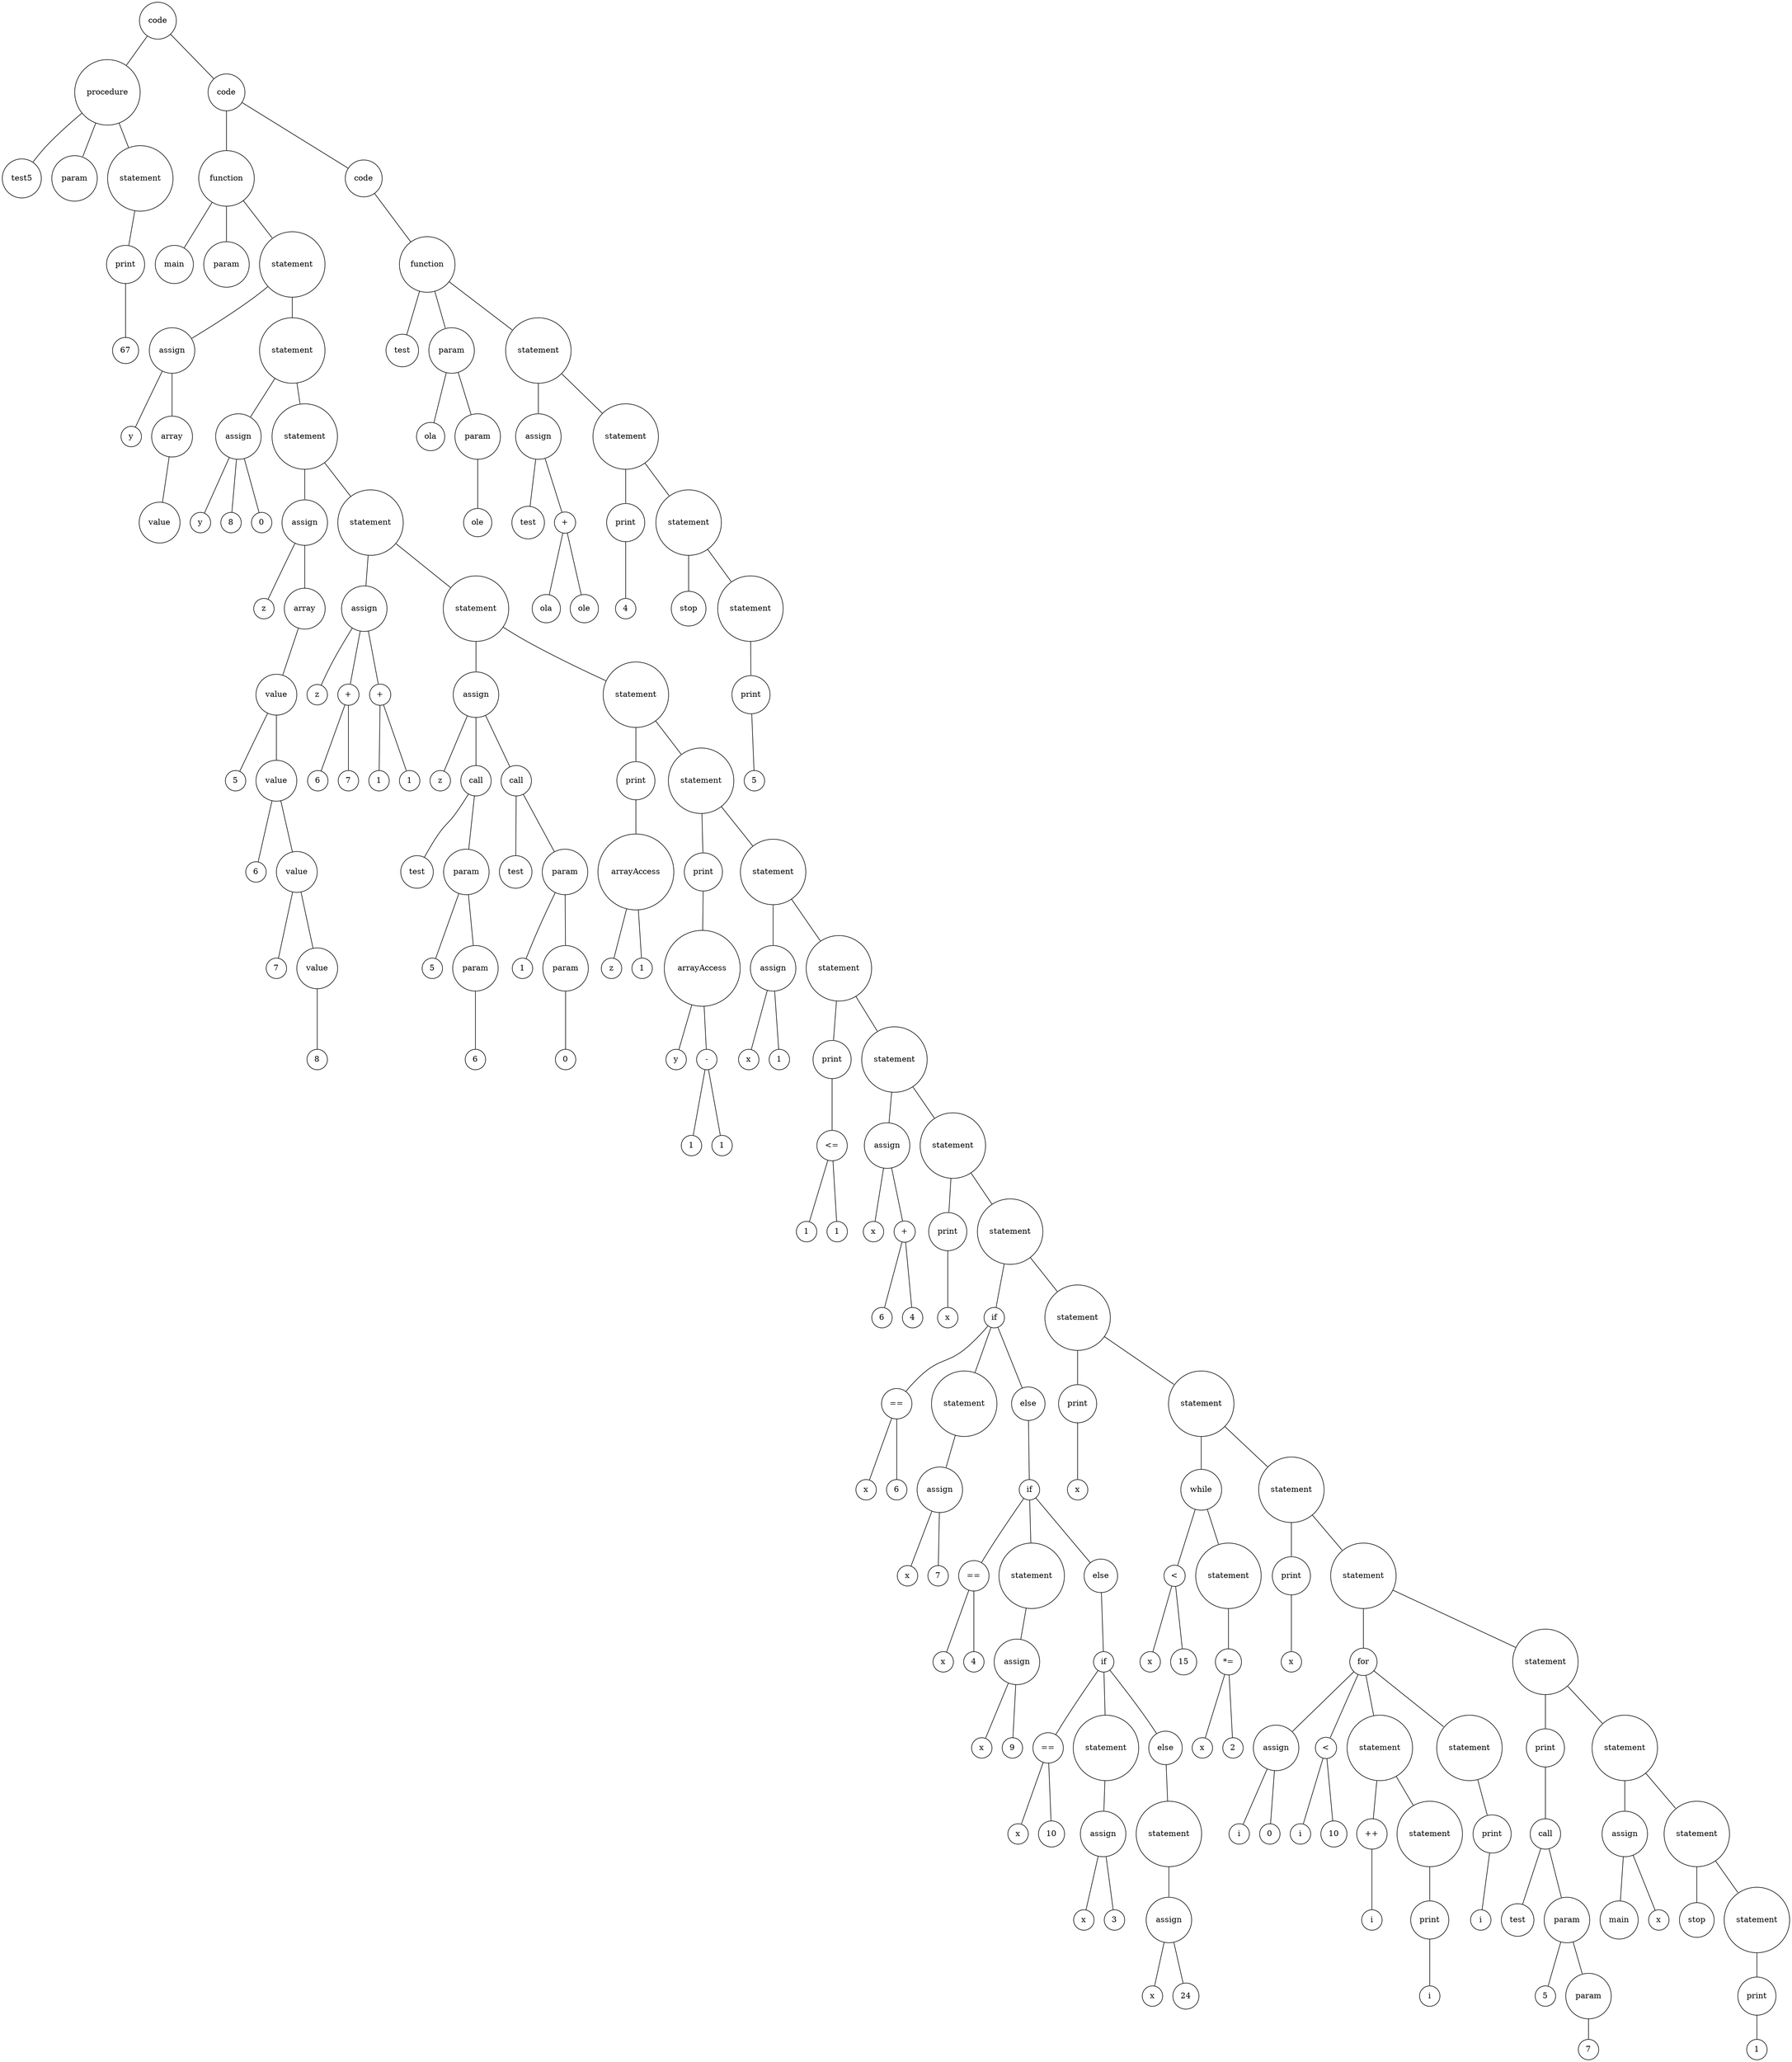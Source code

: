 digraph {
	node [shape=circle]
	"2c8f9eb6-9de9-44ce-8f07-63b9eb877b6e" [label=code]
	"5fee8f75-67a2-496e-8b21-9f6dcb23f8b4" [label=procedure]
	"32b85e13-a936-4725-b562-953753692402" [label=test5]
	"5fee8f75-67a2-496e-8b21-9f6dcb23f8b4" -> "32b85e13-a936-4725-b562-953753692402" [arrowsize=0]
	"55aa3ee5-001a-4bf2-b9fb-02af38431c17" [label=param]
	"5fee8f75-67a2-496e-8b21-9f6dcb23f8b4" -> "55aa3ee5-001a-4bf2-b9fb-02af38431c17" [arrowsize=0]
	"6e5a8e04-2cd6-4a2c-9b18-50c1e9a61530" [label=statement]
	"ddc94641-9dca-4e70-a36c-d3092d046314" [label=print]
	"113900f0-2637-4a83-9f4c-1f2e918bd3ae" [label=67]
	"ddc94641-9dca-4e70-a36c-d3092d046314" -> "113900f0-2637-4a83-9f4c-1f2e918bd3ae" [arrowsize=0]
	"6e5a8e04-2cd6-4a2c-9b18-50c1e9a61530" -> "ddc94641-9dca-4e70-a36c-d3092d046314" [arrowsize=0]
	"5fee8f75-67a2-496e-8b21-9f6dcb23f8b4" -> "6e5a8e04-2cd6-4a2c-9b18-50c1e9a61530" [arrowsize=0]
	"2c8f9eb6-9de9-44ce-8f07-63b9eb877b6e" -> "5fee8f75-67a2-496e-8b21-9f6dcb23f8b4" [arrowsize=0]
	"757ed7cb-8d58-40e4-9432-c8edf8032128" [label=code]
	"4f05a068-0193-4e7e-80dc-ee74d1a840d7" [label=function]
	"976a1d4d-377e-4ede-b7db-ad9d55368065" [label=main]
	"4f05a068-0193-4e7e-80dc-ee74d1a840d7" -> "976a1d4d-377e-4ede-b7db-ad9d55368065" [arrowsize=0]
	"35efda1c-e7ef-4df1-af29-f27ca0a5b225" [label=param]
	"4f05a068-0193-4e7e-80dc-ee74d1a840d7" -> "35efda1c-e7ef-4df1-af29-f27ca0a5b225" [arrowsize=0]
	"e6ed4573-ddf1-4f45-a318-b5430cb26a5c" [label=statement]
	"5313c78c-bbba-4f58-8c29-61323e48ce40" [label=assign]
	"015b9a4b-5a47-4d0c-9ae5-63aff8182b23" [label=y]
	"5313c78c-bbba-4f58-8c29-61323e48ce40" -> "015b9a4b-5a47-4d0c-9ae5-63aff8182b23" [arrowsize=0]
	"6ed924c4-ba8e-4d50-bbfa-d5c217d89a1d" [label=array]
	"3dd5c89e-d7a8-4742-ae50-6dbf69e1d5d0" [label=value]
	"6ed924c4-ba8e-4d50-bbfa-d5c217d89a1d" -> "3dd5c89e-d7a8-4742-ae50-6dbf69e1d5d0" [arrowsize=0]
	"5313c78c-bbba-4f58-8c29-61323e48ce40" -> "6ed924c4-ba8e-4d50-bbfa-d5c217d89a1d" [arrowsize=0]
	"e6ed4573-ddf1-4f45-a318-b5430cb26a5c" -> "5313c78c-bbba-4f58-8c29-61323e48ce40" [arrowsize=0]
	"05e10db7-f851-4caf-9b6b-fcf71ce44ada" [label=statement]
	"428c2083-6635-42db-8313-c335f9af36ed" [label=assign]
	"eed6e450-6cd3-4783-a4a2-19eaf75cdb0f" [label=y]
	"428c2083-6635-42db-8313-c335f9af36ed" -> "eed6e450-6cd3-4783-a4a2-19eaf75cdb0f" [arrowsize=0]
	"e6a11b99-5f09-4e98-994e-7e0afef04ff0" [label=8]
	"428c2083-6635-42db-8313-c335f9af36ed" -> "e6a11b99-5f09-4e98-994e-7e0afef04ff0" [arrowsize=0]
	"ab31c400-040a-4e84-b1a6-c8e085fbcc51" [label=0]
	"428c2083-6635-42db-8313-c335f9af36ed" -> "ab31c400-040a-4e84-b1a6-c8e085fbcc51" [arrowsize=0]
	"05e10db7-f851-4caf-9b6b-fcf71ce44ada" -> "428c2083-6635-42db-8313-c335f9af36ed" [arrowsize=0]
	"92ac30ca-51c1-47d1-abc3-1919f8e02201" [label=statement]
	"502e0dd1-c103-4f27-9a27-cc10af6fbbc1" [label=assign]
	"7b0dc505-f39d-40f4-b5b5-68359e380049" [label=z]
	"502e0dd1-c103-4f27-9a27-cc10af6fbbc1" -> "7b0dc505-f39d-40f4-b5b5-68359e380049" [arrowsize=0]
	"01920701-cfde-440b-8507-d11641285805" [label=array]
	"c66c08bf-be30-4280-a135-8505bef3d201" [label=value]
	"6c513ba1-9490-482a-86ae-b2aba8658d75" [label=5]
	"c66c08bf-be30-4280-a135-8505bef3d201" -> "6c513ba1-9490-482a-86ae-b2aba8658d75" [arrowsize=0]
	"eed53dc2-560d-443d-a77b-cc2219e541b6" [label=value]
	"c7116951-171c-4cc3-aa45-b6aab26d2ecf" [label=6]
	"eed53dc2-560d-443d-a77b-cc2219e541b6" -> "c7116951-171c-4cc3-aa45-b6aab26d2ecf" [arrowsize=0]
	"7c816d5d-9063-43fa-80b2-a7c036259054" [label=value]
	"1c71f41a-7112-431f-b987-3eaf3c89189e" [label=7]
	"7c816d5d-9063-43fa-80b2-a7c036259054" -> "1c71f41a-7112-431f-b987-3eaf3c89189e" [arrowsize=0]
	"1686e8ad-1533-45bb-a103-d3c325ac0fdd" [label=value]
	"bbdc019d-83fe-41d3-9a14-ea673665d44f" [label=8]
	"1686e8ad-1533-45bb-a103-d3c325ac0fdd" -> "bbdc019d-83fe-41d3-9a14-ea673665d44f" [arrowsize=0]
	"7c816d5d-9063-43fa-80b2-a7c036259054" -> "1686e8ad-1533-45bb-a103-d3c325ac0fdd" [arrowsize=0]
	"eed53dc2-560d-443d-a77b-cc2219e541b6" -> "7c816d5d-9063-43fa-80b2-a7c036259054" [arrowsize=0]
	"c66c08bf-be30-4280-a135-8505bef3d201" -> "eed53dc2-560d-443d-a77b-cc2219e541b6" [arrowsize=0]
	"01920701-cfde-440b-8507-d11641285805" -> "c66c08bf-be30-4280-a135-8505bef3d201" [arrowsize=0]
	"502e0dd1-c103-4f27-9a27-cc10af6fbbc1" -> "01920701-cfde-440b-8507-d11641285805" [arrowsize=0]
	"92ac30ca-51c1-47d1-abc3-1919f8e02201" -> "502e0dd1-c103-4f27-9a27-cc10af6fbbc1" [arrowsize=0]
	"1b0e7339-57f6-40b6-aa1b-84a376647955" [label=statement]
	"4de46d56-f32e-4812-be05-30e5ec522644" [label=assign]
	"cd64bada-13a0-49b3-8367-f625fca831a7" [label=z]
	"4de46d56-f32e-4812-be05-30e5ec522644" -> "cd64bada-13a0-49b3-8367-f625fca831a7" [arrowsize=0]
	"c86e2b2b-8971-4740-8f51-cb7fca41d1b1" [label="+"]
	"c75aa8d5-eb60-47a2-a247-602249358818" [label=6]
	"c86e2b2b-8971-4740-8f51-cb7fca41d1b1" -> "c75aa8d5-eb60-47a2-a247-602249358818" [arrowsize=0]
	"d1409e9c-b783-4162-bf70-1ad5b840a032" [label=7]
	"c86e2b2b-8971-4740-8f51-cb7fca41d1b1" -> "d1409e9c-b783-4162-bf70-1ad5b840a032" [arrowsize=0]
	"4de46d56-f32e-4812-be05-30e5ec522644" -> "c86e2b2b-8971-4740-8f51-cb7fca41d1b1" [arrowsize=0]
	"9150f689-1f55-4c70-8508-117312b54e5a" [label="+"]
	"40aae354-6fea-406e-aa88-47643529b74e" [label=1]
	"9150f689-1f55-4c70-8508-117312b54e5a" -> "40aae354-6fea-406e-aa88-47643529b74e" [arrowsize=0]
	"cd8a28f0-9a86-43cd-b808-4f9c2a3b57fd" [label=1]
	"9150f689-1f55-4c70-8508-117312b54e5a" -> "cd8a28f0-9a86-43cd-b808-4f9c2a3b57fd" [arrowsize=0]
	"4de46d56-f32e-4812-be05-30e5ec522644" -> "9150f689-1f55-4c70-8508-117312b54e5a" [arrowsize=0]
	"1b0e7339-57f6-40b6-aa1b-84a376647955" -> "4de46d56-f32e-4812-be05-30e5ec522644" [arrowsize=0]
	"902bcdb2-009d-40dd-8b08-b15c0f023e6d" [label=statement]
	"63b30693-1b7e-4235-9f80-f21e14d6cf32" [label=assign]
	"f795dd02-4672-4f55-af32-85bc7be56aee" [label=z]
	"63b30693-1b7e-4235-9f80-f21e14d6cf32" -> "f795dd02-4672-4f55-af32-85bc7be56aee" [arrowsize=0]
	"0454848a-0242-495a-b3c2-5b0d54cbe229" [label=call]
	"15bb19ff-163a-4893-b7a3-5c1e5b2e49ea" [label=test]
	"0454848a-0242-495a-b3c2-5b0d54cbe229" -> "15bb19ff-163a-4893-b7a3-5c1e5b2e49ea" [arrowsize=0]
	"c96b2dec-dce0-40f0-8813-7e50c75cbfb4" [label=param]
	"bac51078-e18e-4d6d-a590-9cd57eae8d81" [label=5]
	"c96b2dec-dce0-40f0-8813-7e50c75cbfb4" -> "bac51078-e18e-4d6d-a590-9cd57eae8d81" [arrowsize=0]
	"bd62a49b-ef7c-4516-80ce-c695f1da4db3" [label=param]
	"0172f08d-1283-4459-bf14-141daaaf8d28" [label=6]
	"bd62a49b-ef7c-4516-80ce-c695f1da4db3" -> "0172f08d-1283-4459-bf14-141daaaf8d28" [arrowsize=0]
	"c96b2dec-dce0-40f0-8813-7e50c75cbfb4" -> "bd62a49b-ef7c-4516-80ce-c695f1da4db3" [arrowsize=0]
	"0454848a-0242-495a-b3c2-5b0d54cbe229" -> "c96b2dec-dce0-40f0-8813-7e50c75cbfb4" [arrowsize=0]
	"63b30693-1b7e-4235-9f80-f21e14d6cf32" -> "0454848a-0242-495a-b3c2-5b0d54cbe229" [arrowsize=0]
	"638431ba-ec7d-4eee-bf47-cd9824b86099" [label=call]
	"70492430-b4b6-4376-ae15-cd60eb7f66ff" [label=test]
	"638431ba-ec7d-4eee-bf47-cd9824b86099" -> "70492430-b4b6-4376-ae15-cd60eb7f66ff" [arrowsize=0]
	"89cbb4d2-597e-48f9-8135-3699be5cd1d3" [label=param]
	"0aa0b175-bd77-4420-8555-55c9ba427b47" [label=1]
	"89cbb4d2-597e-48f9-8135-3699be5cd1d3" -> "0aa0b175-bd77-4420-8555-55c9ba427b47" [arrowsize=0]
	"ae916ac2-e48d-4df3-bcc9-2eb3d529719a" [label=param]
	"5cdc8e0e-acbd-4832-9990-dbcbd7dd8f86" [label=0]
	"ae916ac2-e48d-4df3-bcc9-2eb3d529719a" -> "5cdc8e0e-acbd-4832-9990-dbcbd7dd8f86" [arrowsize=0]
	"89cbb4d2-597e-48f9-8135-3699be5cd1d3" -> "ae916ac2-e48d-4df3-bcc9-2eb3d529719a" [arrowsize=0]
	"638431ba-ec7d-4eee-bf47-cd9824b86099" -> "89cbb4d2-597e-48f9-8135-3699be5cd1d3" [arrowsize=0]
	"63b30693-1b7e-4235-9f80-f21e14d6cf32" -> "638431ba-ec7d-4eee-bf47-cd9824b86099" [arrowsize=0]
	"902bcdb2-009d-40dd-8b08-b15c0f023e6d" -> "63b30693-1b7e-4235-9f80-f21e14d6cf32" [arrowsize=0]
	"b5fcfcc9-1102-4419-921d-43c84bc012bf" [label=statement]
	"d580b37f-4a11-4313-aee4-61414832a615" [label=print]
	"ff3cc611-98f9-47dd-a8e9-b8813dc3836b" [label=arrayAccess]
	"1abfff12-bfd3-47f9-a74a-7c74bb0d1095" [label=z]
	"ff3cc611-98f9-47dd-a8e9-b8813dc3836b" -> "1abfff12-bfd3-47f9-a74a-7c74bb0d1095" [arrowsize=0]
	"215e0a8c-2e78-46ac-94a6-9dd1a97bea96" [label=1]
	"ff3cc611-98f9-47dd-a8e9-b8813dc3836b" -> "215e0a8c-2e78-46ac-94a6-9dd1a97bea96" [arrowsize=0]
	"d580b37f-4a11-4313-aee4-61414832a615" -> "ff3cc611-98f9-47dd-a8e9-b8813dc3836b" [arrowsize=0]
	"b5fcfcc9-1102-4419-921d-43c84bc012bf" -> "d580b37f-4a11-4313-aee4-61414832a615" [arrowsize=0]
	"e23d3926-ac0c-4cbe-923e-bbb0d9b17582" [label=statement]
	"ab097540-26ac-4e42-a95a-6b04c5f49205" [label=print]
	"6c93d09e-5d25-48ca-9093-2200eca300b8" [label=arrayAccess]
	"b37b1171-febd-43e1-a74f-b9aa9ca4795d" [label=y]
	"6c93d09e-5d25-48ca-9093-2200eca300b8" -> "b37b1171-febd-43e1-a74f-b9aa9ca4795d" [arrowsize=0]
	"a6b03412-cf23-4e1a-817d-57f6b5ee649d" [label="-"]
	"32a442aa-7ca0-414c-8f70-f13ac4ed5319" [label=1]
	"a6b03412-cf23-4e1a-817d-57f6b5ee649d" -> "32a442aa-7ca0-414c-8f70-f13ac4ed5319" [arrowsize=0]
	"4ea27c79-6ed9-49b4-8b18-e169b9932fb9" [label=1]
	"a6b03412-cf23-4e1a-817d-57f6b5ee649d" -> "4ea27c79-6ed9-49b4-8b18-e169b9932fb9" [arrowsize=0]
	"6c93d09e-5d25-48ca-9093-2200eca300b8" -> "a6b03412-cf23-4e1a-817d-57f6b5ee649d" [arrowsize=0]
	"ab097540-26ac-4e42-a95a-6b04c5f49205" -> "6c93d09e-5d25-48ca-9093-2200eca300b8" [arrowsize=0]
	"e23d3926-ac0c-4cbe-923e-bbb0d9b17582" -> "ab097540-26ac-4e42-a95a-6b04c5f49205" [arrowsize=0]
	"e06b25be-c9a6-402c-b16a-11f986a36bc4" [label=statement]
	"c548a225-f3c0-4b23-aa68-35471de14a73" [label=assign]
	"9d3a00da-1b3a-495f-98f6-5c0484235eb9" [label=x]
	"c548a225-f3c0-4b23-aa68-35471de14a73" -> "9d3a00da-1b3a-495f-98f6-5c0484235eb9" [arrowsize=0]
	"9938c5a5-f61c-4cb0-b2cc-01ef6ca58c83" [label=1]
	"c548a225-f3c0-4b23-aa68-35471de14a73" -> "9938c5a5-f61c-4cb0-b2cc-01ef6ca58c83" [arrowsize=0]
	"e06b25be-c9a6-402c-b16a-11f986a36bc4" -> "c548a225-f3c0-4b23-aa68-35471de14a73" [arrowsize=0]
	"6b7ad156-7cbd-43e7-abcc-25bde2100891" [label=statement]
	"fa400348-e281-481c-9b0c-ae04030245aa" [label=print]
	"433627c5-85d1-40dd-8f00-e880ce0f0ab6" [label="<="]
	"dac3620f-8705-4bb0-92d1-49a3b5a40963" [label=1]
	"433627c5-85d1-40dd-8f00-e880ce0f0ab6" -> "dac3620f-8705-4bb0-92d1-49a3b5a40963" [arrowsize=0]
	"4cec6a61-467e-4287-8f3e-48bb6f021554" [label=1]
	"433627c5-85d1-40dd-8f00-e880ce0f0ab6" -> "4cec6a61-467e-4287-8f3e-48bb6f021554" [arrowsize=0]
	"fa400348-e281-481c-9b0c-ae04030245aa" -> "433627c5-85d1-40dd-8f00-e880ce0f0ab6" [arrowsize=0]
	"6b7ad156-7cbd-43e7-abcc-25bde2100891" -> "fa400348-e281-481c-9b0c-ae04030245aa" [arrowsize=0]
	"0d7de28a-9c99-480a-b5f6-fc498f9c8b54" [label=statement]
	"4be83287-4d8e-43e1-8bb7-d1b8b615f603" [label=assign]
	"7dd4fde3-757e-41e5-a25e-f20c6ac01136" [label=x]
	"4be83287-4d8e-43e1-8bb7-d1b8b615f603" -> "7dd4fde3-757e-41e5-a25e-f20c6ac01136" [arrowsize=0]
	"a2c21459-d23a-468b-a2c2-9115309c4232" [label="+"]
	"191e7bf3-217f-4a4b-a8e4-065c26005e3d" [label=6]
	"a2c21459-d23a-468b-a2c2-9115309c4232" -> "191e7bf3-217f-4a4b-a8e4-065c26005e3d" [arrowsize=0]
	"1dec9b5e-b086-4f8c-9957-dc94cca3257d" [label=4]
	"a2c21459-d23a-468b-a2c2-9115309c4232" -> "1dec9b5e-b086-4f8c-9957-dc94cca3257d" [arrowsize=0]
	"4be83287-4d8e-43e1-8bb7-d1b8b615f603" -> "a2c21459-d23a-468b-a2c2-9115309c4232" [arrowsize=0]
	"0d7de28a-9c99-480a-b5f6-fc498f9c8b54" -> "4be83287-4d8e-43e1-8bb7-d1b8b615f603" [arrowsize=0]
	"2e41304f-4d23-471d-a1e4-2766788903f2" [label=statement]
	"d982d659-0c67-4c96-86cf-a4560857e950" [label=print]
	"e524bd36-cdc8-4006-8b43-6bbe4445fb33" [label=x]
	"d982d659-0c67-4c96-86cf-a4560857e950" -> "e524bd36-cdc8-4006-8b43-6bbe4445fb33" [arrowsize=0]
	"2e41304f-4d23-471d-a1e4-2766788903f2" -> "d982d659-0c67-4c96-86cf-a4560857e950" [arrowsize=0]
	"1a702f28-f1c2-4cb2-807a-9bf0779f3c44" [label=statement]
	"4a53c710-6929-4d37-8e59-48659573b7aa" [label=if]
	"9b01f968-5d49-41a2-b324-b4ee7d492a5f" [label="=="]
	"3083ae5d-1260-4e74-90db-594e4cd92de0" [label=x]
	"9b01f968-5d49-41a2-b324-b4ee7d492a5f" -> "3083ae5d-1260-4e74-90db-594e4cd92de0" [arrowsize=0]
	"c7deb23b-498d-4886-9637-720682f58a6e" [label=6]
	"9b01f968-5d49-41a2-b324-b4ee7d492a5f" -> "c7deb23b-498d-4886-9637-720682f58a6e" [arrowsize=0]
	"4a53c710-6929-4d37-8e59-48659573b7aa" -> "9b01f968-5d49-41a2-b324-b4ee7d492a5f" [arrowsize=0]
	"0b91ee49-26a3-41fd-9873-b86e7f27b2c3" [label=statement]
	"85299416-9b3b-4b72-b970-4b7c554170ae" [label=assign]
	"4886907e-cfcf-4ba5-b803-275f0fa377ef" [label=x]
	"85299416-9b3b-4b72-b970-4b7c554170ae" -> "4886907e-cfcf-4ba5-b803-275f0fa377ef" [arrowsize=0]
	"678e8833-b645-4282-a6df-6defdc99e1eb" [label=7]
	"85299416-9b3b-4b72-b970-4b7c554170ae" -> "678e8833-b645-4282-a6df-6defdc99e1eb" [arrowsize=0]
	"0b91ee49-26a3-41fd-9873-b86e7f27b2c3" -> "85299416-9b3b-4b72-b970-4b7c554170ae" [arrowsize=0]
	"4a53c710-6929-4d37-8e59-48659573b7aa" -> "0b91ee49-26a3-41fd-9873-b86e7f27b2c3" [arrowsize=0]
	"9f67b46c-b4e7-45a4-9156-4c7eeb999e0c" [label=else]
	"5b622cb5-bdc2-4736-b13e-f55a7feb68af" [label=if]
	"09b9ebf7-8399-45a3-94d3-5c13d3f6570f" [label="=="]
	"3068c612-2715-4c69-8c8c-bddd303f903b" [label=x]
	"09b9ebf7-8399-45a3-94d3-5c13d3f6570f" -> "3068c612-2715-4c69-8c8c-bddd303f903b" [arrowsize=0]
	"538a4229-84ef-480c-8351-b465929eaeba" [label=4]
	"09b9ebf7-8399-45a3-94d3-5c13d3f6570f" -> "538a4229-84ef-480c-8351-b465929eaeba" [arrowsize=0]
	"5b622cb5-bdc2-4736-b13e-f55a7feb68af" -> "09b9ebf7-8399-45a3-94d3-5c13d3f6570f" [arrowsize=0]
	"9c619e31-8ed8-496e-93c2-57965eed5e2c" [label=statement]
	"72cba8ca-bbff-4af8-8ad7-141bf2e02c9f" [label=assign]
	"ffbb45c5-63c5-4d4e-9358-8fc9860b79b5" [label=x]
	"72cba8ca-bbff-4af8-8ad7-141bf2e02c9f" -> "ffbb45c5-63c5-4d4e-9358-8fc9860b79b5" [arrowsize=0]
	"90da4611-169a-411f-a6c6-dea54d1f52ef" [label=9]
	"72cba8ca-bbff-4af8-8ad7-141bf2e02c9f" -> "90da4611-169a-411f-a6c6-dea54d1f52ef" [arrowsize=0]
	"9c619e31-8ed8-496e-93c2-57965eed5e2c" -> "72cba8ca-bbff-4af8-8ad7-141bf2e02c9f" [arrowsize=0]
	"5b622cb5-bdc2-4736-b13e-f55a7feb68af" -> "9c619e31-8ed8-496e-93c2-57965eed5e2c" [arrowsize=0]
	"bf5e6a4f-164e-4642-91dc-4f6c5d1da29b" [label=else]
	"af8fe33c-e98b-4b27-94fe-2dca9c44a413" [label=if]
	"525a4e24-ec61-4936-96ba-26b635e12b99" [label="=="]
	"1d4125b3-a10a-4f7d-ab4d-df03c77c2fc0" [label=x]
	"525a4e24-ec61-4936-96ba-26b635e12b99" -> "1d4125b3-a10a-4f7d-ab4d-df03c77c2fc0" [arrowsize=0]
	"cc0697ee-afff-4e3d-8c02-bc119be1e13a" [label=10]
	"525a4e24-ec61-4936-96ba-26b635e12b99" -> "cc0697ee-afff-4e3d-8c02-bc119be1e13a" [arrowsize=0]
	"af8fe33c-e98b-4b27-94fe-2dca9c44a413" -> "525a4e24-ec61-4936-96ba-26b635e12b99" [arrowsize=0]
	"ef4649fa-571a-4311-ad16-68de1056c4cf" [label=statement]
	"75d9d616-a86f-4ebc-b284-544d7448bcaf" [label=assign]
	"fc9ba6cb-529f-4abd-9c18-7aedc91be17e" [label=x]
	"75d9d616-a86f-4ebc-b284-544d7448bcaf" -> "fc9ba6cb-529f-4abd-9c18-7aedc91be17e" [arrowsize=0]
	"1cfe4aa7-adf5-4a22-8565-997acfe24c5c" [label=3]
	"75d9d616-a86f-4ebc-b284-544d7448bcaf" -> "1cfe4aa7-adf5-4a22-8565-997acfe24c5c" [arrowsize=0]
	"ef4649fa-571a-4311-ad16-68de1056c4cf" -> "75d9d616-a86f-4ebc-b284-544d7448bcaf" [arrowsize=0]
	"af8fe33c-e98b-4b27-94fe-2dca9c44a413" -> "ef4649fa-571a-4311-ad16-68de1056c4cf" [arrowsize=0]
	"a29d9f1c-59bd-45e5-9842-fc11dc43b87a" [label=else]
	"6adbaece-c3e1-4d52-9379-515d99d699c7" [label=statement]
	"6ad0b192-f4ee-491f-8866-137fdf155899" [label=assign]
	"894f1fb0-9520-42ff-9a8e-f17190edc12b" [label=x]
	"6ad0b192-f4ee-491f-8866-137fdf155899" -> "894f1fb0-9520-42ff-9a8e-f17190edc12b" [arrowsize=0]
	"32df58eb-4b50-47f3-897d-9104a78cbf67" [label=24]
	"6ad0b192-f4ee-491f-8866-137fdf155899" -> "32df58eb-4b50-47f3-897d-9104a78cbf67" [arrowsize=0]
	"6adbaece-c3e1-4d52-9379-515d99d699c7" -> "6ad0b192-f4ee-491f-8866-137fdf155899" [arrowsize=0]
	"a29d9f1c-59bd-45e5-9842-fc11dc43b87a" -> "6adbaece-c3e1-4d52-9379-515d99d699c7" [arrowsize=0]
	"af8fe33c-e98b-4b27-94fe-2dca9c44a413" -> "a29d9f1c-59bd-45e5-9842-fc11dc43b87a" [arrowsize=0]
	"bf5e6a4f-164e-4642-91dc-4f6c5d1da29b" -> "af8fe33c-e98b-4b27-94fe-2dca9c44a413" [arrowsize=0]
	"5b622cb5-bdc2-4736-b13e-f55a7feb68af" -> "bf5e6a4f-164e-4642-91dc-4f6c5d1da29b" [arrowsize=0]
	"9f67b46c-b4e7-45a4-9156-4c7eeb999e0c" -> "5b622cb5-bdc2-4736-b13e-f55a7feb68af" [arrowsize=0]
	"4a53c710-6929-4d37-8e59-48659573b7aa" -> "9f67b46c-b4e7-45a4-9156-4c7eeb999e0c" [arrowsize=0]
	"1a702f28-f1c2-4cb2-807a-9bf0779f3c44" -> "4a53c710-6929-4d37-8e59-48659573b7aa" [arrowsize=0]
	"1d186717-eb86-473d-bbf4-32dcec889a6a" [label=statement]
	"8fbcc756-24b8-4ddd-9a4d-776c04551978" [label=print]
	"4d9a5de4-d182-44e4-bcf5-03e5c4ca2d40" [label=x]
	"8fbcc756-24b8-4ddd-9a4d-776c04551978" -> "4d9a5de4-d182-44e4-bcf5-03e5c4ca2d40" [arrowsize=0]
	"1d186717-eb86-473d-bbf4-32dcec889a6a" -> "8fbcc756-24b8-4ddd-9a4d-776c04551978" [arrowsize=0]
	"9e83b0b2-e55a-44ee-8239-02c73529b7bf" [label=statement]
	"ec2bf07a-f36f-446f-8c34-45623472d50c" [label=while]
	"eec0fd54-058e-451d-9238-b724217d0849" [label="<"]
	"b4d79ac9-6245-46f6-b7a1-6c6fc0da2725" [label=x]
	"eec0fd54-058e-451d-9238-b724217d0849" -> "b4d79ac9-6245-46f6-b7a1-6c6fc0da2725" [arrowsize=0]
	"770fcd86-1d67-4559-b8f9-166a34575f5a" [label=15]
	"eec0fd54-058e-451d-9238-b724217d0849" -> "770fcd86-1d67-4559-b8f9-166a34575f5a" [arrowsize=0]
	"ec2bf07a-f36f-446f-8c34-45623472d50c" -> "eec0fd54-058e-451d-9238-b724217d0849" [arrowsize=0]
	"5ee91fda-f244-41b4-a567-2221be88bc52" [label=statement]
	"7bacaf16-7e2e-4a98-811e-155f99506a50" [label="*="]
	"2ef7eaf5-efa3-4781-a50d-177aaa08af28" [label=x]
	"7bacaf16-7e2e-4a98-811e-155f99506a50" -> "2ef7eaf5-efa3-4781-a50d-177aaa08af28" [arrowsize=0]
	"b3b1ae3d-f96f-4750-804c-f011b6580c2e" [label=2]
	"7bacaf16-7e2e-4a98-811e-155f99506a50" -> "b3b1ae3d-f96f-4750-804c-f011b6580c2e" [arrowsize=0]
	"5ee91fda-f244-41b4-a567-2221be88bc52" -> "7bacaf16-7e2e-4a98-811e-155f99506a50" [arrowsize=0]
	"ec2bf07a-f36f-446f-8c34-45623472d50c" -> "5ee91fda-f244-41b4-a567-2221be88bc52" [arrowsize=0]
	"9e83b0b2-e55a-44ee-8239-02c73529b7bf" -> "ec2bf07a-f36f-446f-8c34-45623472d50c" [arrowsize=0]
	"a4fd1b03-ac21-49eb-aa37-14c3ad34582e" [label=statement]
	"d3f493f5-d721-48cb-af50-9a61fe8190e4" [label=print]
	"f7271303-0f06-4b58-bc8d-26251c15565f" [label=x]
	"d3f493f5-d721-48cb-af50-9a61fe8190e4" -> "f7271303-0f06-4b58-bc8d-26251c15565f" [arrowsize=0]
	"a4fd1b03-ac21-49eb-aa37-14c3ad34582e" -> "d3f493f5-d721-48cb-af50-9a61fe8190e4" [arrowsize=0]
	"16affddf-cc20-48bf-988a-0aeebecd1fda" [label=statement]
	"529391d0-49f1-4697-baef-40aeb3d8b7e0" [label=for]
	"c54647f5-7fd3-46d5-9dde-3473e365fc46" [label=assign]
	"b1bedd7e-695c-4bdb-9b41-e118b61a1111" [label=i]
	"c54647f5-7fd3-46d5-9dde-3473e365fc46" -> "b1bedd7e-695c-4bdb-9b41-e118b61a1111" [arrowsize=0]
	"824277f6-1ffe-438e-847d-32b9e3c3fc81" [label=0]
	"c54647f5-7fd3-46d5-9dde-3473e365fc46" -> "824277f6-1ffe-438e-847d-32b9e3c3fc81" [arrowsize=0]
	"529391d0-49f1-4697-baef-40aeb3d8b7e0" -> "c54647f5-7fd3-46d5-9dde-3473e365fc46" [arrowsize=0]
	"cd6dee82-89f1-4c09-8582-7f7f8067dce6" [label="<"]
	"3d91c489-aeb2-40cb-93bc-3e211459b9aa" [label=i]
	"cd6dee82-89f1-4c09-8582-7f7f8067dce6" -> "3d91c489-aeb2-40cb-93bc-3e211459b9aa" [arrowsize=0]
	"fd0ed066-a9ac-458f-94de-c3e0fa5a5ad0" [label=10]
	"cd6dee82-89f1-4c09-8582-7f7f8067dce6" -> "fd0ed066-a9ac-458f-94de-c3e0fa5a5ad0" [arrowsize=0]
	"529391d0-49f1-4697-baef-40aeb3d8b7e0" -> "cd6dee82-89f1-4c09-8582-7f7f8067dce6" [arrowsize=0]
	"6ff6ddef-588a-4595-b89d-8e433b5b67e4" [label=statement]
	"4d8a146a-5126-44ec-a458-dc679ec63d7c" [label="++"]
	"1f718a4d-b9c9-432a-a8e6-2f425966bba3" [label=i]
	"4d8a146a-5126-44ec-a458-dc679ec63d7c" -> "1f718a4d-b9c9-432a-a8e6-2f425966bba3" [arrowsize=0]
	"6ff6ddef-588a-4595-b89d-8e433b5b67e4" -> "4d8a146a-5126-44ec-a458-dc679ec63d7c" [arrowsize=0]
	"91aa370a-6983-4a1f-94c7-7414101758b5" [label=statement]
	"90a47047-1cb4-4f65-b98b-1089314af3d3" [label=print]
	"9f3d81d0-04af-49d1-9d86-c0e6b94510a8" [label=i]
	"90a47047-1cb4-4f65-b98b-1089314af3d3" -> "9f3d81d0-04af-49d1-9d86-c0e6b94510a8" [arrowsize=0]
	"91aa370a-6983-4a1f-94c7-7414101758b5" -> "90a47047-1cb4-4f65-b98b-1089314af3d3" [arrowsize=0]
	"6ff6ddef-588a-4595-b89d-8e433b5b67e4" -> "91aa370a-6983-4a1f-94c7-7414101758b5" [arrowsize=0]
	"529391d0-49f1-4697-baef-40aeb3d8b7e0" -> "6ff6ddef-588a-4595-b89d-8e433b5b67e4" [arrowsize=0]
	"21c76929-c08a-44b6-9e96-5f45112be347" [label=statement]
	"18867a49-a07c-4ffd-a2c5-17777cfb05af" [label=print]
	"825070e1-57ab-4eae-8a7b-88b00dab7b51" [label=i]
	"18867a49-a07c-4ffd-a2c5-17777cfb05af" -> "825070e1-57ab-4eae-8a7b-88b00dab7b51" [arrowsize=0]
	"21c76929-c08a-44b6-9e96-5f45112be347" -> "18867a49-a07c-4ffd-a2c5-17777cfb05af" [arrowsize=0]
	"529391d0-49f1-4697-baef-40aeb3d8b7e0" -> "21c76929-c08a-44b6-9e96-5f45112be347" [arrowsize=0]
	"16affddf-cc20-48bf-988a-0aeebecd1fda" -> "529391d0-49f1-4697-baef-40aeb3d8b7e0" [arrowsize=0]
	"9844b16b-035b-4d86-a261-66aa63f3c1a1" [label=statement]
	"c2528627-318e-4e78-88a1-fe99f37dd35b" [label=print]
	"c352240f-3778-49ba-be7a-392fc5798453" [label=call]
	"482dc682-7208-45bd-8cf1-41c6bf027897" [label=test]
	"c352240f-3778-49ba-be7a-392fc5798453" -> "482dc682-7208-45bd-8cf1-41c6bf027897" [arrowsize=0]
	"5361e2a9-07b2-4821-9e44-18448a17ea22" [label=param]
	"bc5f3bcb-1aa0-4aae-bfc3-98e8e17463b7" [label=5]
	"5361e2a9-07b2-4821-9e44-18448a17ea22" -> "bc5f3bcb-1aa0-4aae-bfc3-98e8e17463b7" [arrowsize=0]
	"a3f28a07-fe11-4c3d-9825-829dd87ddeda" [label=param]
	"2f31cbdb-027a-40cd-adfc-c134173b550d" [label=7]
	"a3f28a07-fe11-4c3d-9825-829dd87ddeda" -> "2f31cbdb-027a-40cd-adfc-c134173b550d" [arrowsize=0]
	"5361e2a9-07b2-4821-9e44-18448a17ea22" -> "a3f28a07-fe11-4c3d-9825-829dd87ddeda" [arrowsize=0]
	"c352240f-3778-49ba-be7a-392fc5798453" -> "5361e2a9-07b2-4821-9e44-18448a17ea22" [arrowsize=0]
	"c2528627-318e-4e78-88a1-fe99f37dd35b" -> "c352240f-3778-49ba-be7a-392fc5798453" [arrowsize=0]
	"9844b16b-035b-4d86-a261-66aa63f3c1a1" -> "c2528627-318e-4e78-88a1-fe99f37dd35b" [arrowsize=0]
	"76ab471d-3f6c-4c5f-80ea-5aff857dfc73" [label=statement]
	"417c2e4b-f626-43d1-a206-62307f25b9df" [label=assign]
	"53982461-9329-4f1d-9ba8-355c2e5b4bfa" [label=main]
	"417c2e4b-f626-43d1-a206-62307f25b9df" -> "53982461-9329-4f1d-9ba8-355c2e5b4bfa" [arrowsize=0]
	"a4a0f88e-343c-41b0-8607-ac6c6e060b9a" [label=x]
	"417c2e4b-f626-43d1-a206-62307f25b9df" -> "a4a0f88e-343c-41b0-8607-ac6c6e060b9a" [arrowsize=0]
	"76ab471d-3f6c-4c5f-80ea-5aff857dfc73" -> "417c2e4b-f626-43d1-a206-62307f25b9df" [arrowsize=0]
	"985b090e-6323-4d71-a7f8-65dd37c99cf5" [label=statement]
	"da5e2dd8-0d73-4931-b9bb-2aeed1b1c55c" [label=stop]
	"985b090e-6323-4d71-a7f8-65dd37c99cf5" -> "da5e2dd8-0d73-4931-b9bb-2aeed1b1c55c" [arrowsize=0]
	"efb53e2b-795d-40c1-b1bc-04560263c9f1" [label=statement]
	"8eb2fae6-b228-424c-b030-32b32254dfe9" [label=print]
	"0c165a6a-30e6-4250-97bd-08ba1f835166" [label=1]
	"8eb2fae6-b228-424c-b030-32b32254dfe9" -> "0c165a6a-30e6-4250-97bd-08ba1f835166" [arrowsize=0]
	"efb53e2b-795d-40c1-b1bc-04560263c9f1" -> "8eb2fae6-b228-424c-b030-32b32254dfe9" [arrowsize=0]
	"985b090e-6323-4d71-a7f8-65dd37c99cf5" -> "efb53e2b-795d-40c1-b1bc-04560263c9f1" [arrowsize=0]
	"76ab471d-3f6c-4c5f-80ea-5aff857dfc73" -> "985b090e-6323-4d71-a7f8-65dd37c99cf5" [arrowsize=0]
	"9844b16b-035b-4d86-a261-66aa63f3c1a1" -> "76ab471d-3f6c-4c5f-80ea-5aff857dfc73" [arrowsize=0]
	"16affddf-cc20-48bf-988a-0aeebecd1fda" -> "9844b16b-035b-4d86-a261-66aa63f3c1a1" [arrowsize=0]
	"a4fd1b03-ac21-49eb-aa37-14c3ad34582e" -> "16affddf-cc20-48bf-988a-0aeebecd1fda" [arrowsize=0]
	"9e83b0b2-e55a-44ee-8239-02c73529b7bf" -> "a4fd1b03-ac21-49eb-aa37-14c3ad34582e" [arrowsize=0]
	"1d186717-eb86-473d-bbf4-32dcec889a6a" -> "9e83b0b2-e55a-44ee-8239-02c73529b7bf" [arrowsize=0]
	"1a702f28-f1c2-4cb2-807a-9bf0779f3c44" -> "1d186717-eb86-473d-bbf4-32dcec889a6a" [arrowsize=0]
	"2e41304f-4d23-471d-a1e4-2766788903f2" -> "1a702f28-f1c2-4cb2-807a-9bf0779f3c44" [arrowsize=0]
	"0d7de28a-9c99-480a-b5f6-fc498f9c8b54" -> "2e41304f-4d23-471d-a1e4-2766788903f2" [arrowsize=0]
	"6b7ad156-7cbd-43e7-abcc-25bde2100891" -> "0d7de28a-9c99-480a-b5f6-fc498f9c8b54" [arrowsize=0]
	"e06b25be-c9a6-402c-b16a-11f986a36bc4" -> "6b7ad156-7cbd-43e7-abcc-25bde2100891" [arrowsize=0]
	"e23d3926-ac0c-4cbe-923e-bbb0d9b17582" -> "e06b25be-c9a6-402c-b16a-11f986a36bc4" [arrowsize=0]
	"b5fcfcc9-1102-4419-921d-43c84bc012bf" -> "e23d3926-ac0c-4cbe-923e-bbb0d9b17582" [arrowsize=0]
	"902bcdb2-009d-40dd-8b08-b15c0f023e6d" -> "b5fcfcc9-1102-4419-921d-43c84bc012bf" [arrowsize=0]
	"1b0e7339-57f6-40b6-aa1b-84a376647955" -> "902bcdb2-009d-40dd-8b08-b15c0f023e6d" [arrowsize=0]
	"92ac30ca-51c1-47d1-abc3-1919f8e02201" -> "1b0e7339-57f6-40b6-aa1b-84a376647955" [arrowsize=0]
	"05e10db7-f851-4caf-9b6b-fcf71ce44ada" -> "92ac30ca-51c1-47d1-abc3-1919f8e02201" [arrowsize=0]
	"e6ed4573-ddf1-4f45-a318-b5430cb26a5c" -> "05e10db7-f851-4caf-9b6b-fcf71ce44ada" [arrowsize=0]
	"4f05a068-0193-4e7e-80dc-ee74d1a840d7" -> "e6ed4573-ddf1-4f45-a318-b5430cb26a5c" [arrowsize=0]
	"757ed7cb-8d58-40e4-9432-c8edf8032128" -> "4f05a068-0193-4e7e-80dc-ee74d1a840d7" [arrowsize=0]
	"931a40b6-a8cb-46ef-a232-971b43715e66" [label=code]
	"ee025f5e-d057-433f-9ce5-db79ad6c3b7a" [label=function]
	"ddd4be2b-7f13-4a6d-b93f-d484ab382d7f" [label=test]
	"ee025f5e-d057-433f-9ce5-db79ad6c3b7a" -> "ddd4be2b-7f13-4a6d-b93f-d484ab382d7f" [arrowsize=0]
	"6e7690d6-70e8-46d9-9ec9-31e1735d8a1e" [label=param]
	"c340b92b-fcff-4b0e-b45e-a226d3652337" [label=ola]
	"6e7690d6-70e8-46d9-9ec9-31e1735d8a1e" -> "c340b92b-fcff-4b0e-b45e-a226d3652337" [arrowsize=0]
	"1a23a668-0675-422e-b906-11a7b013f45c" [label=param]
	"28ec41b5-9973-455a-87dc-fc2b9f759ce9" [label=ole]
	"1a23a668-0675-422e-b906-11a7b013f45c" -> "28ec41b5-9973-455a-87dc-fc2b9f759ce9" [arrowsize=0]
	"6e7690d6-70e8-46d9-9ec9-31e1735d8a1e" -> "1a23a668-0675-422e-b906-11a7b013f45c" [arrowsize=0]
	"ee025f5e-d057-433f-9ce5-db79ad6c3b7a" -> "6e7690d6-70e8-46d9-9ec9-31e1735d8a1e" [arrowsize=0]
	"cb090487-50ea-4d27-b265-016f93bb35a7" [label=statement]
	"04ce33d6-a39d-4a5d-8378-8a181f624b87" [label=assign]
	"5f2b4943-0e56-4b76-9d61-cd67aa958fdb" [label=test]
	"04ce33d6-a39d-4a5d-8378-8a181f624b87" -> "5f2b4943-0e56-4b76-9d61-cd67aa958fdb" [arrowsize=0]
	"eb68bad7-60d8-4784-b638-444354ba6025" [label="+"]
	"2517906d-5531-4e1e-9ee4-afd0075d560c" [label=ola]
	"eb68bad7-60d8-4784-b638-444354ba6025" -> "2517906d-5531-4e1e-9ee4-afd0075d560c" [arrowsize=0]
	"3b8201d7-78f1-4f6b-afec-9b45ee68fa39" [label=ole]
	"eb68bad7-60d8-4784-b638-444354ba6025" -> "3b8201d7-78f1-4f6b-afec-9b45ee68fa39" [arrowsize=0]
	"04ce33d6-a39d-4a5d-8378-8a181f624b87" -> "eb68bad7-60d8-4784-b638-444354ba6025" [arrowsize=0]
	"cb090487-50ea-4d27-b265-016f93bb35a7" -> "04ce33d6-a39d-4a5d-8378-8a181f624b87" [arrowsize=0]
	"0b5f375f-0b83-4dd4-b335-c1c509c619e2" [label=statement]
	"1e9cc2f9-932c-4276-9197-ad7985707b1b" [label=print]
	"bef5dd80-94df-4296-905c-fa4bea50e9e3" [label=4]
	"1e9cc2f9-932c-4276-9197-ad7985707b1b" -> "bef5dd80-94df-4296-905c-fa4bea50e9e3" [arrowsize=0]
	"0b5f375f-0b83-4dd4-b335-c1c509c619e2" -> "1e9cc2f9-932c-4276-9197-ad7985707b1b" [arrowsize=0]
	"1306e7b7-6429-4180-83ac-268075165867" [label=statement]
	"53a4b107-47be-4cc0-8733-311a8fe7ce34" [label=stop]
	"1306e7b7-6429-4180-83ac-268075165867" -> "53a4b107-47be-4cc0-8733-311a8fe7ce34" [arrowsize=0]
	"a5eca45c-19fc-4f0a-b00c-3ab90a67f989" [label=statement]
	"c84e487f-cf12-4baf-9d65-ab77fd34ae0b" [label=print]
	"1d80896c-81e7-46db-8b4d-f565301a86eb" [label=5]
	"c84e487f-cf12-4baf-9d65-ab77fd34ae0b" -> "1d80896c-81e7-46db-8b4d-f565301a86eb" [arrowsize=0]
	"a5eca45c-19fc-4f0a-b00c-3ab90a67f989" -> "c84e487f-cf12-4baf-9d65-ab77fd34ae0b" [arrowsize=0]
	"1306e7b7-6429-4180-83ac-268075165867" -> "a5eca45c-19fc-4f0a-b00c-3ab90a67f989" [arrowsize=0]
	"0b5f375f-0b83-4dd4-b335-c1c509c619e2" -> "1306e7b7-6429-4180-83ac-268075165867" [arrowsize=0]
	"cb090487-50ea-4d27-b265-016f93bb35a7" -> "0b5f375f-0b83-4dd4-b335-c1c509c619e2" [arrowsize=0]
	"ee025f5e-d057-433f-9ce5-db79ad6c3b7a" -> "cb090487-50ea-4d27-b265-016f93bb35a7" [arrowsize=0]
	"931a40b6-a8cb-46ef-a232-971b43715e66" -> "ee025f5e-d057-433f-9ce5-db79ad6c3b7a" [arrowsize=0]
	"757ed7cb-8d58-40e4-9432-c8edf8032128" -> "931a40b6-a8cb-46ef-a232-971b43715e66" [arrowsize=0]
	"2c8f9eb6-9de9-44ce-8f07-63b9eb877b6e" -> "757ed7cb-8d58-40e4-9432-c8edf8032128" [arrowsize=0]
}
